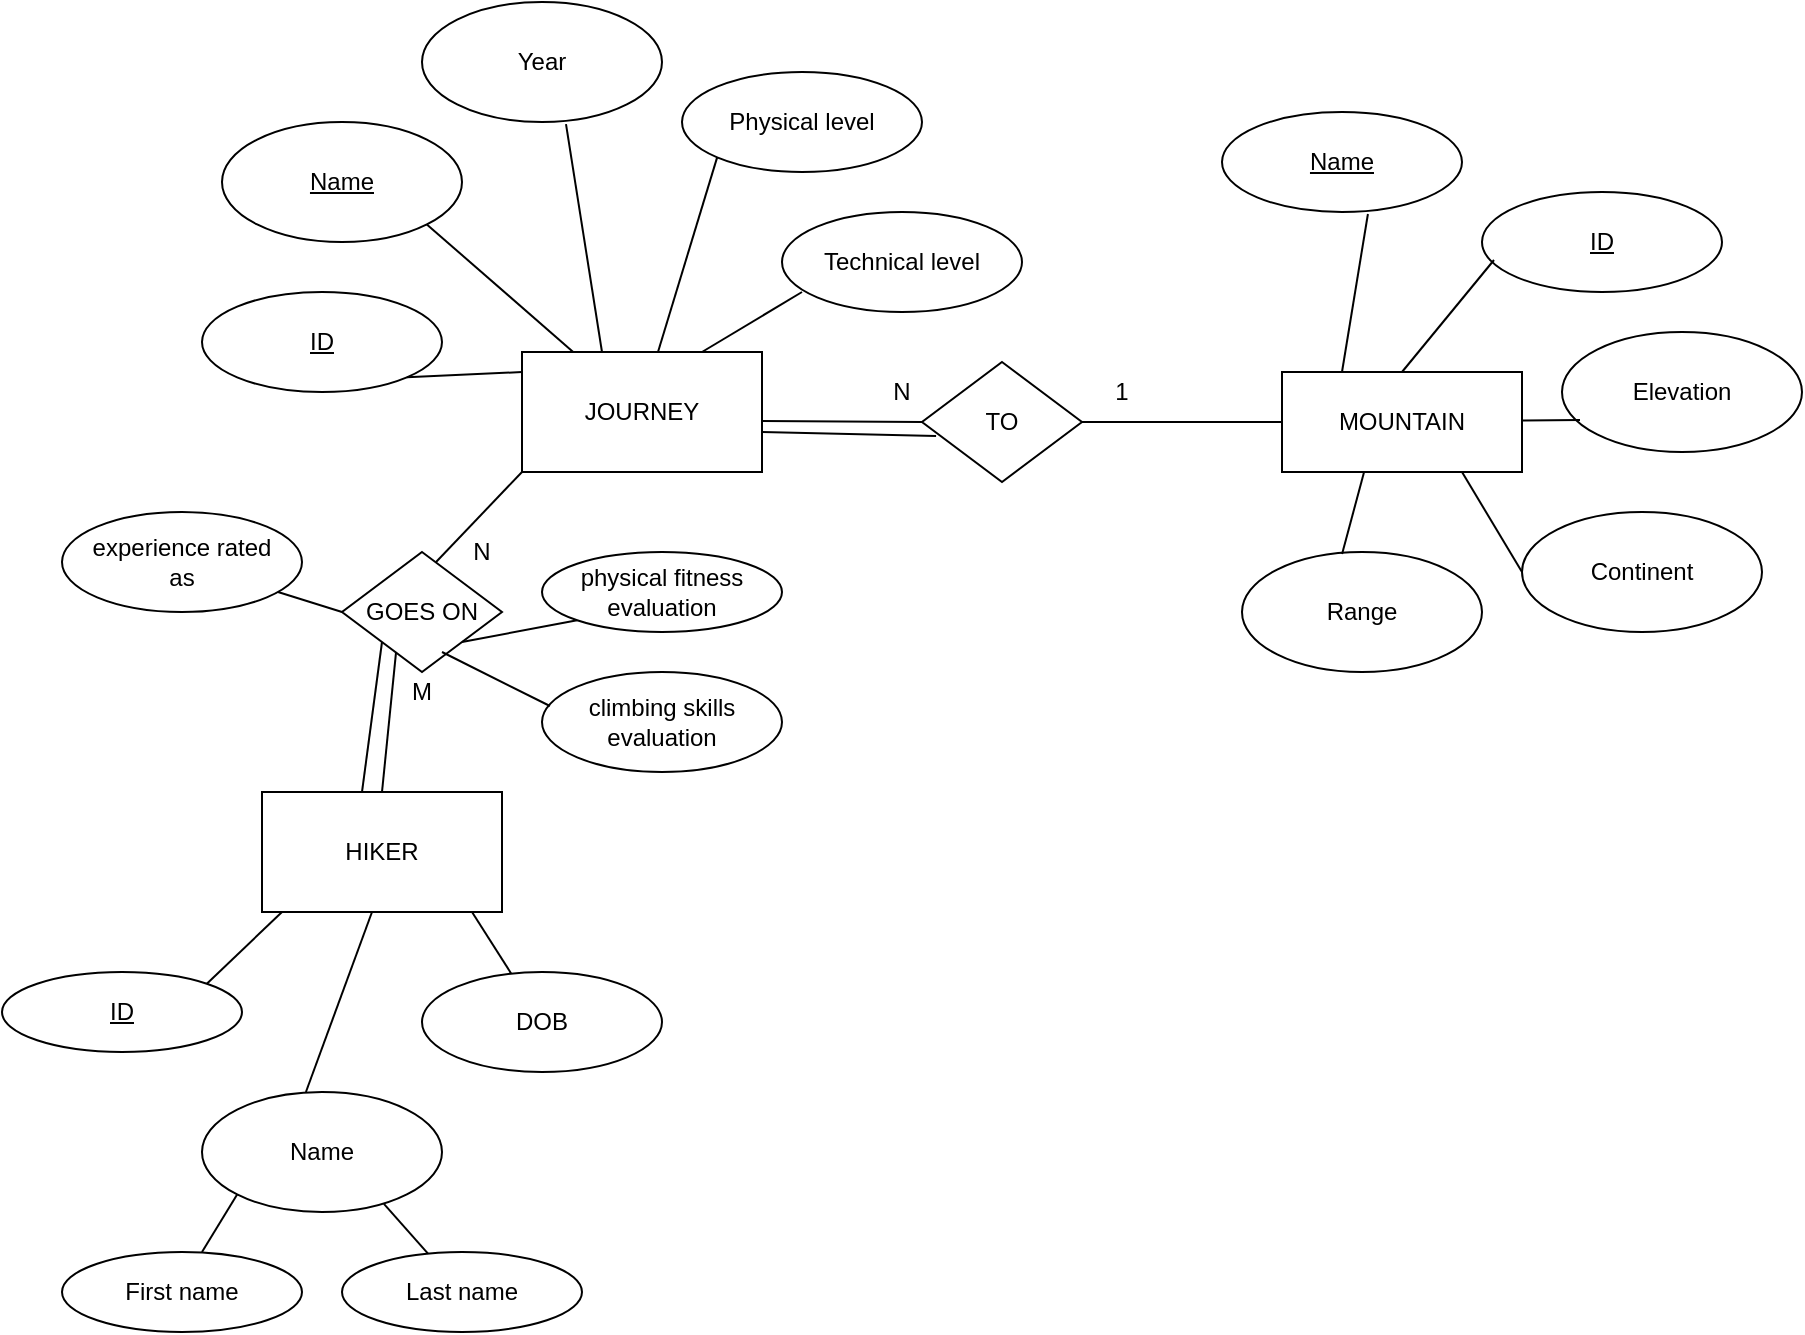 <mxfile version="15.2.8" type="device"><diagram id="R2lEEEUBdFMjLlhIrx00" name="Page-1"><mxGraphModel dx="782" dy="1112" grid="1" gridSize="10" guides="1" tooltips="1" connect="1" arrows="1" fold="1" page="1" pageScale="1" pageWidth="850" pageHeight="1100" math="0" shadow="0" extFonts="Permanent Marker^https://fonts.googleapis.com/css?family=Permanent+Marker"><root><mxCell id="0"/><mxCell id="1" parent="0"/><mxCell id="9mk3ca6ISFhuw5ggV_Se-1" value="MOUNTAIN" style="rounded=0;whiteSpace=wrap;html=1;" vertex="1" parent="1"><mxGeometry x="650" y="280" width="120" height="50" as="geometry"/></mxCell><mxCell id="9mk3ca6ISFhuw5ggV_Se-2" value="&lt;u&gt;ID&lt;/u&gt;" style="ellipse;whiteSpace=wrap;html=1;" vertex="1" parent="1"><mxGeometry x="750" y="190" width="120" height="50" as="geometry"/></mxCell><mxCell id="9mk3ca6ISFhuw5ggV_Se-3" value="Name" style="ellipse;whiteSpace=wrap;html=1;fontStyle=4" vertex="1" parent="1"><mxGeometry x="620" y="150" width="120" height="50" as="geometry"/></mxCell><mxCell id="9mk3ca6ISFhuw5ggV_Se-4" value="Range" style="ellipse;whiteSpace=wrap;html=1;" vertex="1" parent="1"><mxGeometry x="630" y="370" width="120" height="60" as="geometry"/></mxCell><mxCell id="9mk3ca6ISFhuw5ggV_Se-5" value="Continent" style="ellipse;whiteSpace=wrap;html=1;" vertex="1" parent="1"><mxGeometry x="770" y="350" width="120" height="60" as="geometry"/></mxCell><mxCell id="9mk3ca6ISFhuw5ggV_Se-7" value="Elevation" style="ellipse;whiteSpace=wrap;html=1;" vertex="1" parent="1"><mxGeometry x="790" y="260" width="120" height="60" as="geometry"/></mxCell><mxCell id="9mk3ca6ISFhuw5ggV_Se-14" value="JOURNEY" style="rounded=0;whiteSpace=wrap;html=1;" vertex="1" parent="1"><mxGeometry x="270" y="270" width="120" height="60" as="geometry"/></mxCell><mxCell id="9mk3ca6ISFhuw5ggV_Se-15" value="&lt;u&gt;ID&lt;/u&gt;" style="ellipse;whiteSpace=wrap;html=1;" vertex="1" parent="1"><mxGeometry x="110" y="240" width="120" height="50" as="geometry"/></mxCell><mxCell id="9mk3ca6ISFhuw5ggV_Se-16" value="&lt;u&gt;Name&lt;/u&gt;" style="ellipse;whiteSpace=wrap;html=1;" vertex="1" parent="1"><mxGeometry x="120" y="155" width="120" height="60" as="geometry"/></mxCell><mxCell id="9mk3ca6ISFhuw5ggV_Se-17" value="Year" style="ellipse;whiteSpace=wrap;html=1;" vertex="1" parent="1"><mxGeometry x="220" y="95" width="120" height="60" as="geometry"/></mxCell><mxCell id="9mk3ca6ISFhuw5ggV_Se-18" value="Physical level" style="ellipse;whiteSpace=wrap;html=1;" vertex="1" parent="1"><mxGeometry x="350" y="130" width="120" height="50" as="geometry"/></mxCell><mxCell id="9mk3ca6ISFhuw5ggV_Se-19" value="Technical level" style="ellipse;whiteSpace=wrap;html=1;" vertex="1" parent="1"><mxGeometry x="400" y="200" width="120" height="50" as="geometry"/></mxCell><mxCell id="9mk3ca6ISFhuw5ggV_Se-21" value="HIKER" style="rounded=0;whiteSpace=wrap;html=1;" vertex="1" parent="1"><mxGeometry x="140" y="490" width="120" height="60" as="geometry"/></mxCell><mxCell id="9mk3ca6ISFhuw5ggV_Se-22" value="&lt;u&gt;ID&lt;/u&gt;" style="ellipse;whiteSpace=wrap;html=1;" vertex="1" parent="1"><mxGeometry x="10" y="580" width="120" height="40" as="geometry"/></mxCell><mxCell id="9mk3ca6ISFhuw5ggV_Se-23" value="Name" style="ellipse;whiteSpace=wrap;html=1;" vertex="1" parent="1"><mxGeometry x="110" y="640" width="120" height="60" as="geometry"/></mxCell><mxCell id="9mk3ca6ISFhuw5ggV_Se-24" value="First name" style="ellipse;whiteSpace=wrap;html=1;" vertex="1" parent="1"><mxGeometry x="40" y="720" width="120" height="40" as="geometry"/></mxCell><mxCell id="9mk3ca6ISFhuw5ggV_Se-25" value="Last name" style="ellipse;whiteSpace=wrap;html=1;" vertex="1" parent="1"><mxGeometry x="180" y="720" width="120" height="40" as="geometry"/></mxCell><mxCell id="9mk3ca6ISFhuw5ggV_Se-26" value="TO" style="rhombus;whiteSpace=wrap;html=1;" vertex="1" parent="1"><mxGeometry x="470" y="275" width="80" height="60" as="geometry"/></mxCell><mxCell id="9mk3ca6ISFhuw5ggV_Se-27" value="" style="endArrow=none;html=1;entryX=0.088;entryY=0.617;entryDx=0;entryDy=0;entryPerimeter=0;" edge="1" parent="1" target="9mk3ca6ISFhuw5ggV_Se-26"><mxGeometry width="50" height="50" relative="1" as="geometry"><mxPoint x="390" y="310" as="sourcePoint"/><mxPoint x="470" y="310" as="targetPoint"/></mxGeometry></mxCell><mxCell id="9mk3ca6ISFhuw5ggV_Se-29" value="" style="endArrow=none;html=1;" edge="1" parent="1"><mxGeometry width="50" height="50" relative="1" as="geometry"><mxPoint x="390" y="304.52" as="sourcePoint"/><mxPoint x="470" y="305" as="targetPoint"/></mxGeometry></mxCell><mxCell id="9mk3ca6ISFhuw5ggV_Se-30" value="" style="endArrow=none;html=1;exitX=1;exitY=0.5;exitDx=0;exitDy=0;entryX=0;entryY=0.5;entryDx=0;entryDy=0;" edge="1" parent="1" source="9mk3ca6ISFhuw5ggV_Se-26" target="9mk3ca6ISFhuw5ggV_Se-1"><mxGeometry width="50" height="50" relative="1" as="geometry"><mxPoint x="600" y="350" as="sourcePoint"/><mxPoint x="650" y="300" as="targetPoint"/></mxGeometry></mxCell><mxCell id="9mk3ca6ISFhuw5ggV_Se-32" value="N" style="text;html=1;strokeColor=none;fillColor=none;align=center;verticalAlign=middle;whiteSpace=wrap;rounded=0;" vertex="1" parent="1"><mxGeometry x="440" y="280" width="40" height="20" as="geometry"/></mxCell><mxCell id="9mk3ca6ISFhuw5ggV_Se-33" value="1" style="text;html=1;strokeColor=none;fillColor=none;align=center;verticalAlign=middle;whiteSpace=wrap;rounded=0;" vertex="1" parent="1"><mxGeometry x="550" y="280" width="40" height="20" as="geometry"/></mxCell><mxCell id="9mk3ca6ISFhuw5ggV_Se-34" value="DOB" style="ellipse;whiteSpace=wrap;html=1;" vertex="1" parent="1"><mxGeometry x="220" y="580" width="120" height="50" as="geometry"/></mxCell><mxCell id="9mk3ca6ISFhuw5ggV_Se-35" value="GOES ON" style="rhombus;whiteSpace=wrap;html=1;" vertex="1" parent="1"><mxGeometry x="180" y="370" width="80" height="60" as="geometry"/></mxCell><mxCell id="9mk3ca6ISFhuw5ggV_Se-36" value="" style="endArrow=none;html=1;entryX=0.338;entryY=0.833;entryDx=0;entryDy=0;entryPerimeter=0;exitX=0.5;exitY=0;exitDx=0;exitDy=0;" edge="1" parent="1" source="9mk3ca6ISFhuw5ggV_Se-21" target="9mk3ca6ISFhuw5ggV_Se-35"><mxGeometry width="50" height="50" relative="1" as="geometry"><mxPoint x="195" y="490" as="sourcePoint"/><mxPoint x="245" y="440" as="targetPoint"/></mxGeometry></mxCell><mxCell id="9mk3ca6ISFhuw5ggV_Se-37" value="" style="endArrow=none;html=1;entryX=0;entryY=1;entryDx=0;entryDy=0;" edge="1" parent="1" target="9mk3ca6ISFhuw5ggV_Se-35"><mxGeometry width="50" height="50" relative="1" as="geometry"><mxPoint x="190" y="490" as="sourcePoint"/><mxPoint x="202" y="420" as="targetPoint"/></mxGeometry></mxCell><mxCell id="9mk3ca6ISFhuw5ggV_Se-39" value="" style="endArrow=none;html=1;exitX=0.588;exitY=0.083;exitDx=0;exitDy=0;exitPerimeter=0;" edge="1" parent="1" source="9mk3ca6ISFhuw5ggV_Se-35"><mxGeometry width="50" height="50" relative="1" as="geometry"><mxPoint x="220" y="380" as="sourcePoint"/><mxPoint x="270" y="330" as="targetPoint"/></mxGeometry></mxCell><mxCell id="9mk3ca6ISFhuw5ggV_Se-40" value="M" style="text;html=1;strokeColor=none;fillColor=none;align=center;verticalAlign=middle;whiteSpace=wrap;rounded=0;" vertex="1" parent="1"><mxGeometry x="200" y="430" width="40" height="20" as="geometry"/></mxCell><mxCell id="9mk3ca6ISFhuw5ggV_Se-42" value="N" style="text;html=1;strokeColor=none;fillColor=none;align=center;verticalAlign=middle;whiteSpace=wrap;rounded=0;" vertex="1" parent="1"><mxGeometry x="230" y="360" width="40" height="20" as="geometry"/></mxCell><mxCell id="9mk3ca6ISFhuw5ggV_Se-43" value="physical fitness evaluation" style="ellipse;whiteSpace=wrap;html=1;" vertex="1" parent="1"><mxGeometry x="280" y="370" width="120" height="40" as="geometry"/></mxCell><mxCell id="9mk3ca6ISFhuw5ggV_Se-44" value="climbing skills evaluation" style="ellipse;whiteSpace=wrap;html=1;" vertex="1" parent="1"><mxGeometry x="280" y="430" width="120" height="50" as="geometry"/></mxCell><mxCell id="9mk3ca6ISFhuw5ggV_Se-45" value="experience rated&lt;br&gt;as" style="ellipse;whiteSpace=wrap;html=1;" vertex="1" parent="1"><mxGeometry x="40" y="350" width="120" height="50" as="geometry"/></mxCell><mxCell id="9mk3ca6ISFhuw5ggV_Se-49" value="" style="endArrow=none;html=1;exitX=1;exitY=0;exitDx=0;exitDy=0;" edge="1" parent="1" source="9mk3ca6ISFhuw5ggV_Se-22"><mxGeometry width="50" height="50" relative="1" as="geometry"><mxPoint x="100" y="600" as="sourcePoint"/><mxPoint x="150" y="550" as="targetPoint"/></mxGeometry></mxCell><mxCell id="9mk3ca6ISFhuw5ggV_Se-53" value="" style="endArrow=none;html=1;exitX=0.433;exitY=0;exitDx=0;exitDy=0;exitPerimeter=0;" edge="1" parent="1" source="9mk3ca6ISFhuw5ggV_Se-23"><mxGeometry width="50" height="50" relative="1" as="geometry"><mxPoint x="145" y="600" as="sourcePoint"/><mxPoint x="195" y="550" as="targetPoint"/></mxGeometry></mxCell><mxCell id="9mk3ca6ISFhuw5ggV_Se-55" value="" style="endArrow=none;html=1;entryX=0;entryY=1;entryDx=0;entryDy=0;" edge="1" parent="1" target="9mk3ca6ISFhuw5ggV_Se-23"><mxGeometry width="50" height="50" relative="1" as="geometry"><mxPoint x="110" y="720" as="sourcePoint"/><mxPoint x="137" y="690" as="targetPoint"/></mxGeometry></mxCell><mxCell id="9mk3ca6ISFhuw5ggV_Se-56" value="" style="endArrow=none;html=1;entryX=0.758;entryY=0.933;entryDx=0;entryDy=0;entryPerimeter=0;" edge="1" parent="1" source="9mk3ca6ISFhuw5ggV_Se-25" target="9mk3ca6ISFhuw5ggV_Se-23"><mxGeometry width="50" height="50" relative="1" as="geometry"><mxPoint x="170" y="730" as="sourcePoint"/><mxPoint x="220" y="680" as="targetPoint"/></mxGeometry></mxCell><mxCell id="9mk3ca6ISFhuw5ggV_Se-57" value="" style="endArrow=none;html=1;" edge="1" parent="1" source="9mk3ca6ISFhuw5ggV_Se-34"><mxGeometry width="50" height="50" relative="1" as="geometry"><mxPoint x="195" y="600" as="sourcePoint"/><mxPoint x="245" y="550" as="targetPoint"/></mxGeometry></mxCell><mxCell id="9mk3ca6ISFhuw5ggV_Se-58" value="" style="endArrow=none;html=1;" edge="1" parent="1" source="9mk3ca6ISFhuw5ggV_Se-45"><mxGeometry width="50" height="50" relative="1" as="geometry"><mxPoint x="130" y="450" as="sourcePoint"/><mxPoint x="180" y="400" as="targetPoint"/></mxGeometry></mxCell><mxCell id="9mk3ca6ISFhuw5ggV_Se-59" value="" style="endArrow=none;html=1;exitX=1;exitY=1;exitDx=0;exitDy=0;entryX=0;entryY=1;entryDx=0;entryDy=0;" edge="1" parent="1" source="9mk3ca6ISFhuw5ggV_Se-35" target="9mk3ca6ISFhuw5ggV_Se-43"><mxGeometry width="50" height="50" relative="1" as="geometry"><mxPoint x="230" y="440" as="sourcePoint"/><mxPoint x="280" y="390" as="targetPoint"/></mxGeometry></mxCell><mxCell id="9mk3ca6ISFhuw5ggV_Se-60" value="" style="endArrow=none;html=1;entryX=0.033;entryY=0.34;entryDx=0;entryDy=0;entryPerimeter=0;" edge="1" parent="1" target="9mk3ca6ISFhuw5ggV_Se-44"><mxGeometry width="50" height="50" relative="1" as="geometry"><mxPoint x="230" y="420" as="sourcePoint"/><mxPoint x="300" y="440" as="targetPoint"/></mxGeometry></mxCell><mxCell id="9mk3ca6ISFhuw5ggV_Se-61" value="" style="endArrow=none;html=1;exitX=0.75;exitY=0;exitDx=0;exitDy=0;" edge="1" parent="1" source="9mk3ca6ISFhuw5ggV_Se-14"><mxGeometry width="50" height="50" relative="1" as="geometry"><mxPoint x="360" y="290" as="sourcePoint"/><mxPoint x="410" y="240" as="targetPoint"/></mxGeometry></mxCell><mxCell id="9mk3ca6ISFhuw5ggV_Se-62" value="" style="endArrow=none;html=1;entryX=0;entryY=1;entryDx=0;entryDy=0;" edge="1" parent="1" target="9mk3ca6ISFhuw5ggV_Se-18"><mxGeometry width="50" height="50" relative="1" as="geometry"><mxPoint x="338" y="270" as="sourcePoint"/><mxPoint x="360" y="200" as="targetPoint"/></mxGeometry></mxCell><mxCell id="9mk3ca6ISFhuw5ggV_Se-63" value="" style="endArrow=none;html=1;entryX=0.6;entryY=1.017;entryDx=0;entryDy=0;entryPerimeter=0;" edge="1" parent="1" target="9mk3ca6ISFhuw5ggV_Se-17"><mxGeometry width="50" height="50" relative="1" as="geometry"><mxPoint x="310" y="270" as="sourcePoint"/><mxPoint x="290" y="190" as="targetPoint"/></mxGeometry></mxCell><mxCell id="9mk3ca6ISFhuw5ggV_Se-64" value="" style="endArrow=none;html=1;entryX=1;entryY=1;entryDx=0;entryDy=0;" edge="1" parent="1" source="9mk3ca6ISFhuw5ggV_Se-14" target="9mk3ca6ISFhuw5ggV_Se-16"><mxGeometry width="50" height="50" relative="1" as="geometry"><mxPoint x="230" y="270" as="sourcePoint"/><mxPoint x="280" y="220" as="targetPoint"/></mxGeometry></mxCell><mxCell id="9mk3ca6ISFhuw5ggV_Se-65" value="" style="endArrow=none;html=1;exitX=1;exitY=1;exitDx=0;exitDy=0;" edge="1" parent="1" source="9mk3ca6ISFhuw5ggV_Se-15"><mxGeometry width="50" height="50" relative="1" as="geometry"><mxPoint x="220" y="330" as="sourcePoint"/><mxPoint x="270" y="280" as="targetPoint"/></mxGeometry></mxCell><mxCell id="9mk3ca6ISFhuw5ggV_Se-66" value="" style="endArrow=none;html=1;entryX=0.608;entryY=1.02;entryDx=0;entryDy=0;entryPerimeter=0;exitX=0.25;exitY=0;exitDx=0;exitDy=0;" edge="1" parent="1" source="9mk3ca6ISFhuw5ggV_Se-1" target="9mk3ca6ISFhuw5ggV_Se-3"><mxGeometry width="50" height="50" relative="1" as="geometry"><mxPoint x="650" y="270" as="sourcePoint"/><mxPoint x="700" y="220" as="targetPoint"/></mxGeometry></mxCell><mxCell id="9mk3ca6ISFhuw5ggV_Se-67" value="" style="endArrow=none;html=1;exitX=0.5;exitY=0;exitDx=0;exitDy=0;entryX=0.05;entryY=0.68;entryDx=0;entryDy=0;entryPerimeter=0;" edge="1" parent="1" source="9mk3ca6ISFhuw5ggV_Se-1" target="9mk3ca6ISFhuw5ggV_Se-2"><mxGeometry width="50" height="50" relative="1" as="geometry"><mxPoint x="710" y="275" as="sourcePoint"/><mxPoint x="760" y="225" as="targetPoint"/></mxGeometry></mxCell><mxCell id="9mk3ca6ISFhuw5ggV_Se-69" value="" style="endArrow=none;html=1;entryX=0.342;entryY=1;entryDx=0;entryDy=0;entryPerimeter=0;exitX=0.417;exitY=0.017;exitDx=0;exitDy=0;exitPerimeter=0;" edge="1" parent="1" source="9mk3ca6ISFhuw5ggV_Se-4" target="9mk3ca6ISFhuw5ggV_Se-1"><mxGeometry width="50" height="50" relative="1" as="geometry"><mxPoint x="670" y="380" as="sourcePoint"/><mxPoint x="720" y="330" as="targetPoint"/></mxGeometry></mxCell><mxCell id="9mk3ca6ISFhuw5ggV_Se-70" value="" style="endArrow=none;html=1;entryX=0.75;entryY=1;entryDx=0;entryDy=0;exitX=0;exitY=0.5;exitDx=0;exitDy=0;" edge="1" parent="1" source="9mk3ca6ISFhuw5ggV_Se-5" target="9mk3ca6ISFhuw5ggV_Se-1"><mxGeometry width="50" height="50" relative="1" as="geometry"><mxPoint x="730" y="380" as="sourcePoint"/><mxPoint x="780" y="330" as="targetPoint"/></mxGeometry></mxCell><mxCell id="9mk3ca6ISFhuw5ggV_Se-71" value="" style="endArrow=none;html=1;entryX=0.075;entryY=0.733;entryDx=0;entryDy=0;entryPerimeter=0;" edge="1" parent="1" source="9mk3ca6ISFhuw5ggV_Se-1" target="9mk3ca6ISFhuw5ggV_Se-7"><mxGeometry width="50" height="50" relative="1" as="geometry"><mxPoint x="770" y="355" as="sourcePoint"/><mxPoint x="790" y="305" as="targetPoint"/></mxGeometry></mxCell></root></mxGraphModel></diagram></mxfile>